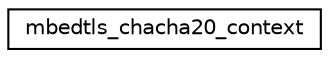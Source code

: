 digraph "Graphical Class Hierarchy"
{
 // LATEX_PDF_SIZE
  edge [fontname="Helvetica",fontsize="10",labelfontname="Helvetica",labelfontsize="10"];
  node [fontname="Helvetica",fontsize="10",shape=record];
  rankdir="LR";
  Node0 [label="mbedtls_chacha20_context",height=0.2,width=0.4,color="black", fillcolor="white", style="filled",URL="$dd/dff/structmbedtls__chacha20__context.html",tooltip=" "];
}
